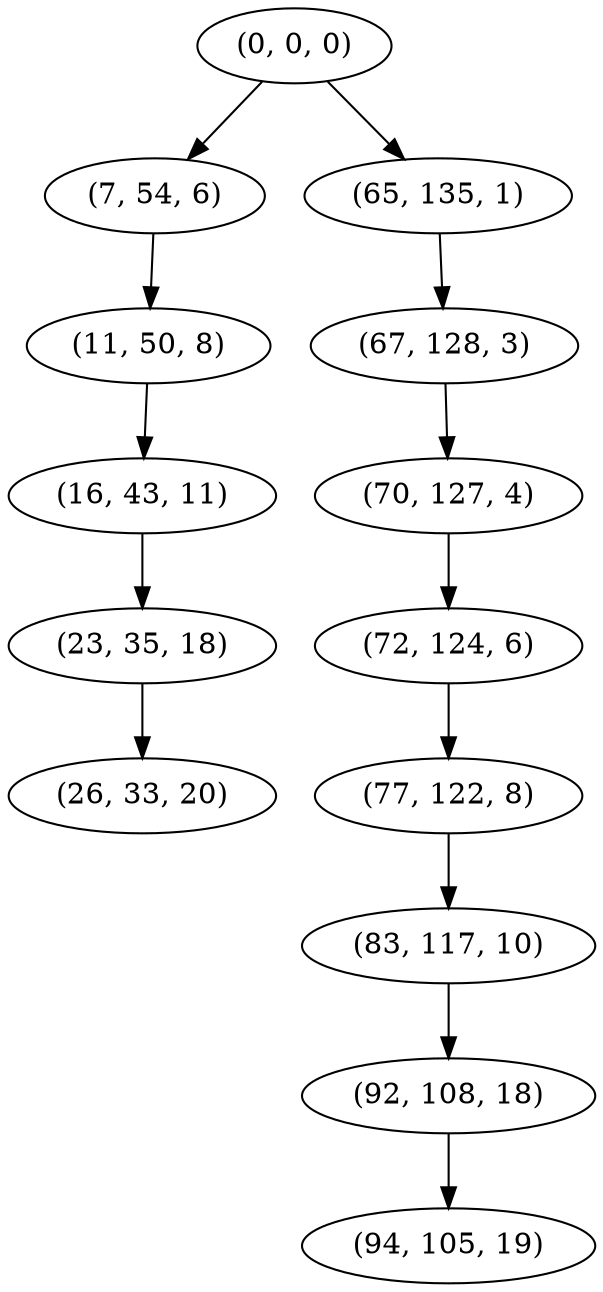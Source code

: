 digraph tree {
    "(0, 0, 0)";
    "(7, 54, 6)";
    "(11, 50, 8)";
    "(16, 43, 11)";
    "(23, 35, 18)";
    "(26, 33, 20)";
    "(65, 135, 1)";
    "(67, 128, 3)";
    "(70, 127, 4)";
    "(72, 124, 6)";
    "(77, 122, 8)";
    "(83, 117, 10)";
    "(92, 108, 18)";
    "(94, 105, 19)";
    "(0, 0, 0)" -> "(7, 54, 6)";
    "(0, 0, 0)" -> "(65, 135, 1)";
    "(7, 54, 6)" -> "(11, 50, 8)";
    "(11, 50, 8)" -> "(16, 43, 11)";
    "(16, 43, 11)" -> "(23, 35, 18)";
    "(23, 35, 18)" -> "(26, 33, 20)";
    "(65, 135, 1)" -> "(67, 128, 3)";
    "(67, 128, 3)" -> "(70, 127, 4)";
    "(70, 127, 4)" -> "(72, 124, 6)";
    "(72, 124, 6)" -> "(77, 122, 8)";
    "(77, 122, 8)" -> "(83, 117, 10)";
    "(83, 117, 10)" -> "(92, 108, 18)";
    "(92, 108, 18)" -> "(94, 105, 19)";
}
